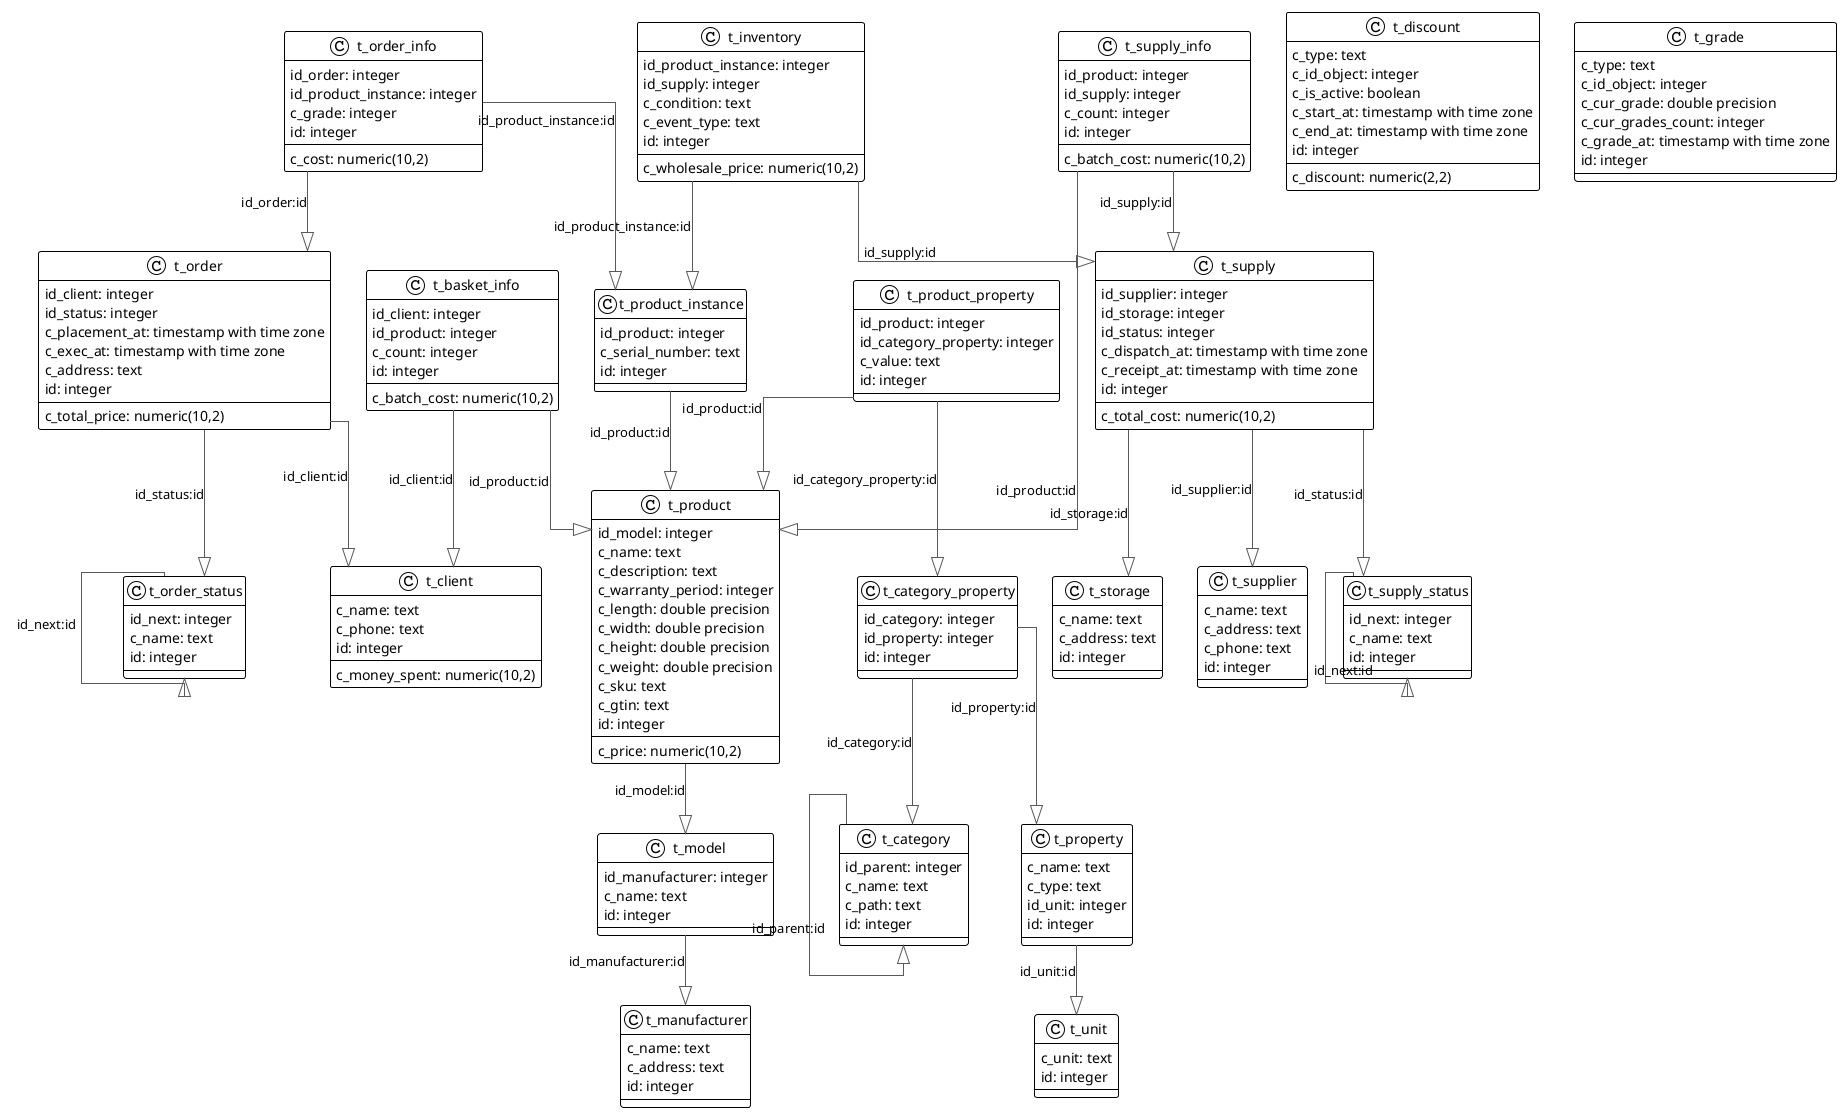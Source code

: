 @startuml

!theme plain
top to bottom direction
skinparam linetype ortho

class t_basket_info {
   id_client: integer
   id_product: integer
   c_count: integer
   c_batch_cost: numeric(10,2)
   id: integer
}
class t_category {
   id_parent: integer
   c_name: text
   c_path: text
   id: integer
}
class t_category_property {
   id_category: integer
   id_property: integer
   id: integer
}
class t_client {
   c_name: text
   c_phone: text
   c_money_spent: numeric(10,2)
   id: integer
}
class t_discount {
   c_type: text
   c_id_object: integer
   c_discount: numeric(2,2)
   c_is_active: boolean
   c_start_at: timestamp with time zone
   c_end_at: timestamp with time zone
   id: integer
}
class t_grade {
   c_type: text
   c_id_object: integer
   c_cur_grade: double precision
   c_cur_grades_count: integer
   c_grade_at: timestamp with time zone
   id: integer
}
class t_inventory {
   id_product_instance: integer
   id_supply: integer
   c_wholesale_price: numeric(10,2)
   c_condition: text
   c_event_type: text
   id: integer
}
class t_manufacturer {
   c_name: text
   c_address: text
   id: integer
}
class t_model {
   id_manufacturer: integer
   c_name: text
   id: integer
}
class t_order {
   id_client: integer
   id_status: integer
   c_total_price: numeric(10,2)
   c_placement_at: timestamp with time zone
   c_exec_at: timestamp with time zone
   c_address: text
   id: integer
}
class t_order_info {
   id_order: integer
   id_product_instance: integer
   c_cost: numeric(10,2)
   c_grade: integer
   id: integer
}
class t_order_status {
   id_next: integer
   c_name: text
   id: integer
}
class t_product {
   id_model: integer
   c_name: text
   c_description: text
   c_warranty_period: integer
   c_length: double precision
   c_width: double precision
   c_height: double precision
   c_weight: double precision
   c_price: numeric(10,2)
   c_sku: text
   c_gtin: text
   id: integer
}
class t_product_instance {
   id_product: integer
   c_serial_number: text
   id: integer
}
class t_product_property {
   id_product: integer
   id_category_property: integer
   c_value: text
   id: integer
}
class t_property {
   c_name: text
   c_type: text
   id_unit: integer
   id: integer
}
class t_storage {
   c_name: text
   c_address: text
   id: integer
}
class t_supplier {
   c_name: text
   c_address: text
   c_phone: text
   id: integer
}
class t_supply {
   id_supplier: integer
   id_storage: integer
   id_status: integer
   c_dispatch_at: timestamp with time zone
   c_receipt_at: timestamp with time zone
   c_total_cost: numeric(10,2)
   id: integer
}
class t_supply_info {
   id_product: integer
   id_supply: integer
   c_count: integer
   c_batch_cost: numeric(10,2)
   id: integer
}
class t_supply_status {
   id_next: integer
   c_name: text
   id: integer
}
class t_unit {
   c_unit: text
   id: integer
}

t_basket_info        -[#595959,plain]-^  t_client            : "id_client:id"
t_basket_info        -[#595959,plain]-^  t_product           : "id_product:id"
t_category           -[#595959,plain]-^  t_category          : "id_parent:id"
t_category_property  -[#595959,plain]-^  t_category          : "id_category:id"
t_category_property  -[#595959,plain]-^  t_property          : "id_property:id"
t_inventory          -[#595959,plain]-^  t_product_instance  : "id_product_instance:id"
t_inventory          -[#595959,plain]-^  t_supply            : "id_supply:id"
t_model              -[#595959,plain]-^  t_manufacturer      : "id_manufacturer:id"
t_order              -[#595959,plain]-^  t_client            : "id_client:id"
t_order              -[#595959,plain]-^  t_order_status      : "id_status:id"
t_order_info         -[#595959,plain]-^  t_order             : "id_order:id"
t_order_info         -[#595959,plain]-^  t_product_instance  : "id_product_instance:id"
t_order_status       -[#595959,plain]-^  t_order_status      : "id_next:id"
t_product            -[#595959,plain]-^  t_model             : "id_model:id"
t_product_instance   -[#595959,plain]-^  t_product           : "id_product:id"
t_product_property   -[#595959,plain]-^  t_category_property : "id_category_property:id"
t_product_property   -[#595959,plain]-^  t_product           : "id_product:id"
t_property           -[#595959,plain]-^  t_unit              : "id_unit:id"
t_supply             -[#595959,plain]-^  t_storage           : "id_storage:id"
t_supply             -[#595959,plain]-^  t_supplier          : "id_supplier:id"
t_supply             -[#595959,plain]-^  t_supply_status     : "id_status:id"
t_supply_info        -[#595959,plain]-^  t_product           : "id_product:id"
t_supply_info        -[#595959,plain]-^  t_supply            : "id_supply:id"
t_supply_status      -[#595959,plain]-^  t_supply_status     : "id_next:id"
@enduml
